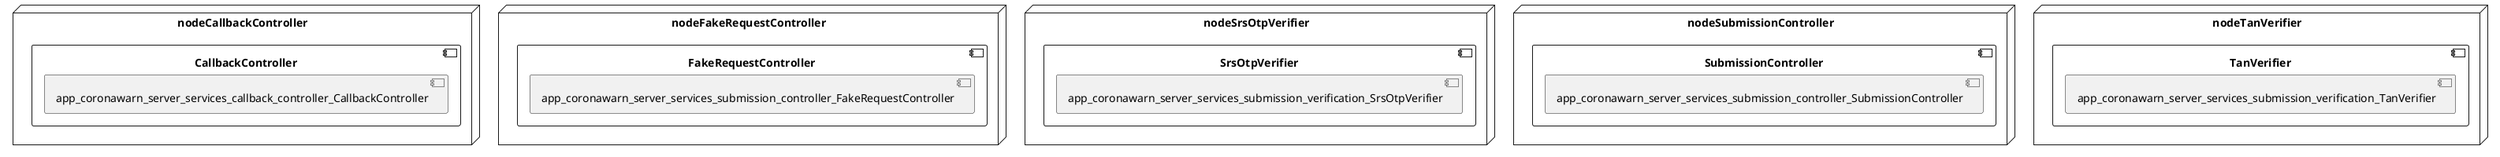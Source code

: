 @startuml
skinparam fixCircleLabelOverlapping true
skinparam componentStyle uml2
node nodeCallbackController {
component CallbackController {
[app_coronawarn_server_services_callback_controller_CallbackController] [[corona-warn-app-cwa-server.system#_EhCaiMFwEe6n1NQDmGvXZw]]
}
}
node nodeFakeRequestController {
component FakeRequestController {
[app_coronawarn_server_services_submission_controller_FakeRequestController] [[corona-warn-app-cwa-server.system#_EhCaiMFwEe6n1NQDmGvXZw]]
}
}
node nodeSrsOtpVerifier {
component SrsOtpVerifier {
[app_coronawarn_server_services_submission_verification_SrsOtpVerifier] [[corona-warn-app-cwa-server.system#_EhCaiMFwEe6n1NQDmGvXZw]]
}
}
node nodeSubmissionController {
component SubmissionController {
[app_coronawarn_server_services_submission_controller_SubmissionController] [[corona-warn-app-cwa-server.system#_EhCaiMFwEe6n1NQDmGvXZw]]
}
}
node nodeTanVerifier {
component TanVerifier {
[app_coronawarn_server_services_submission_verification_TanVerifier] [[corona-warn-app-cwa-server.system#_EhCaiMFwEe6n1NQDmGvXZw]]
}
}

@enduml
